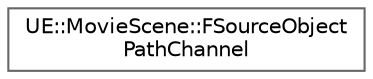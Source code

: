 digraph "Graphical Class Hierarchy"
{
 // INTERACTIVE_SVG=YES
 // LATEX_PDF_SIZE
  bgcolor="transparent";
  edge [fontname=Helvetica,fontsize=10,labelfontname=Helvetica,labelfontsize=10];
  node [fontname=Helvetica,fontsize=10,shape=box,height=0.2,width=0.4];
  rankdir="LR";
  Node0 [id="Node000000",label="UE::MovieScene::FSourceObject\lPathChannel",height=0.2,width=0.4,color="grey40", fillcolor="white", style="filled",URL="$d6/d58/structUE_1_1MovieScene_1_1FSourceObjectPathChannel.html",tooltip=" "];
}
